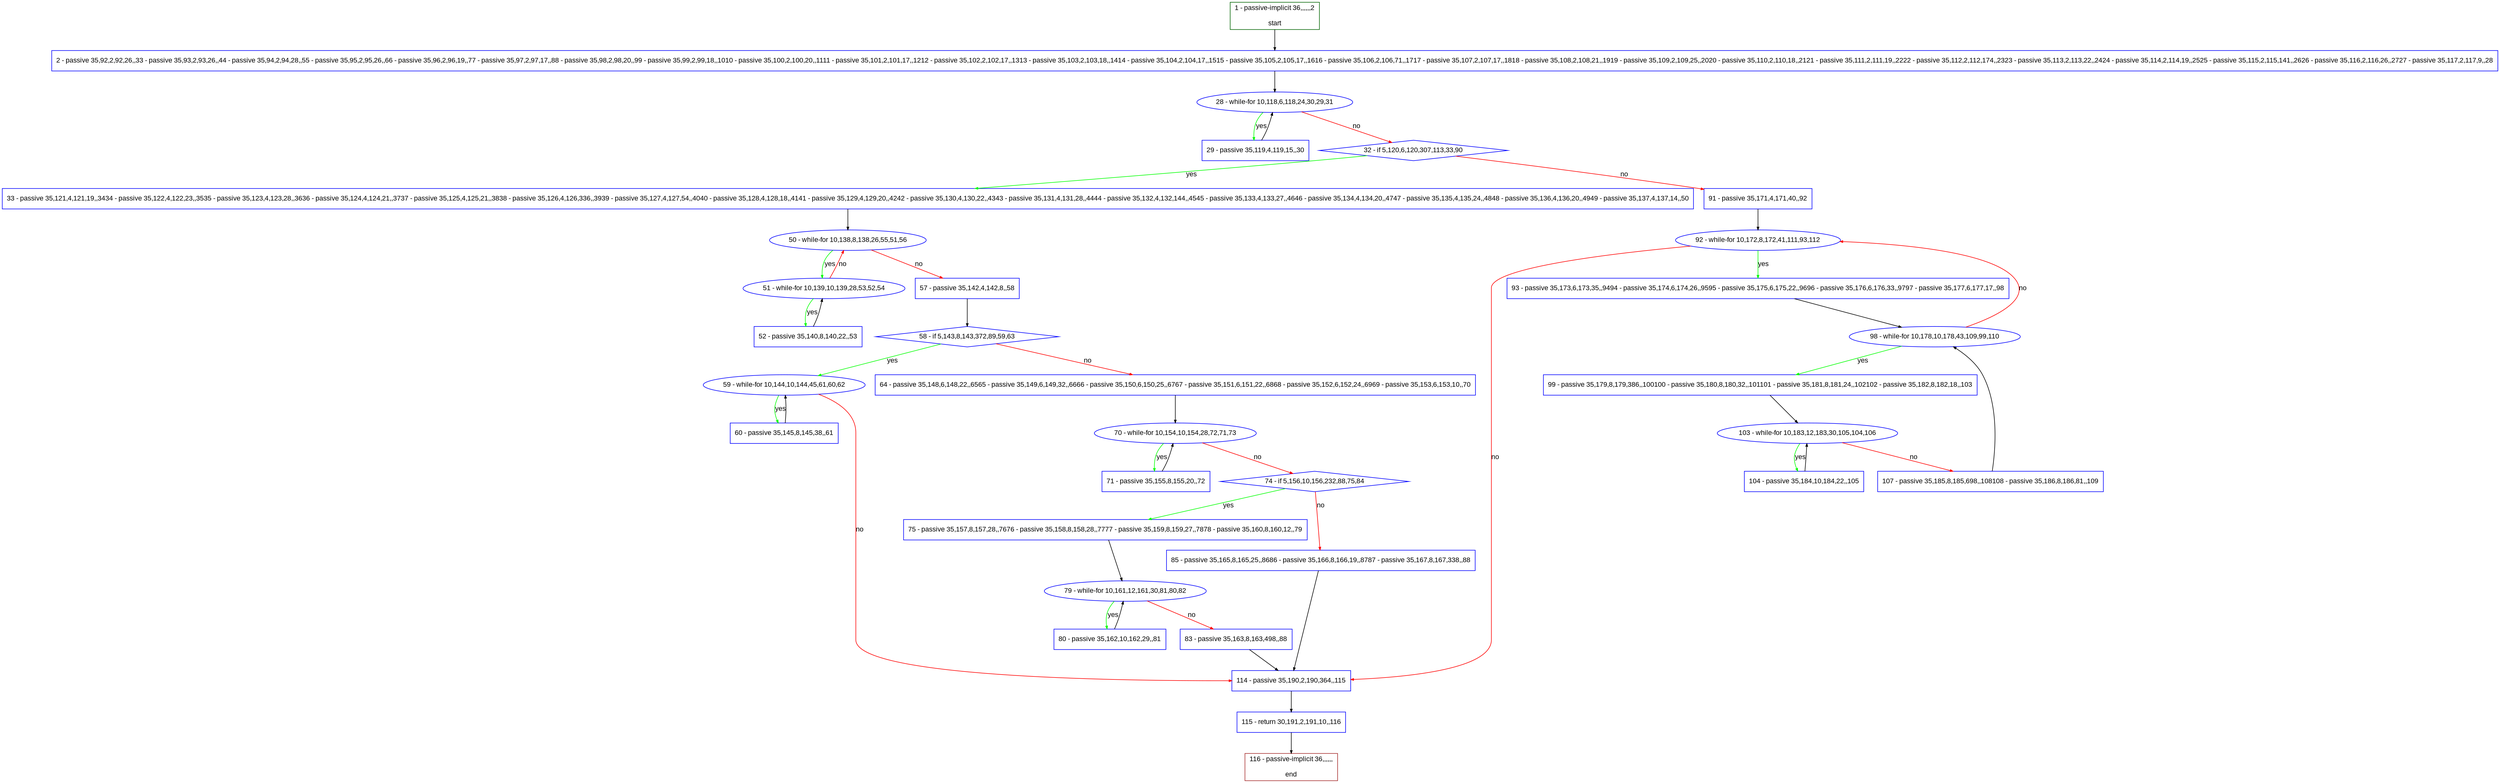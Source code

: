 digraph "" {
  graph [pack="true", label="", fontsize="12", packmode="clust", fontname="Arial", fillcolor="#FFFFCC", bgcolor="white", style="rounded,filled", compound="true"];
  node [node_initialized="no", label="", color="grey", fontsize="12", fillcolor="white", fontname="Arial", style="filled", shape="rectangle", compound="true", fixedsize="false"];
  edge [fontcolor="black", arrowhead="normal", arrowtail="none", arrowsize="0.5", ltail="", label="", color="black", fontsize="12", lhead="", fontname="Arial", dir="forward", compound="true"];
  __N1 [label="2 - passive 35,92,2,92,26,,33 - passive 35,93,2,93,26,,44 - passive 35,94,2,94,28,,55 - passive 35,95,2,95,26,,66 - passive 35,96,2,96,19,,77 - passive 35,97,2,97,17,,88 - passive 35,98,2,98,20,,99 - passive 35,99,2,99,18,,1010 - passive 35,100,2,100,20,,1111 - passive 35,101,2,101,17,,1212 - passive 35,102,2,102,17,,1313 - passive 35,103,2,103,18,,1414 - passive 35,104,2,104,17,,1515 - passive 35,105,2,105,17,,1616 - passive 35,106,2,106,71,,1717 - passive 35,107,2,107,17,,1818 - passive 35,108,2,108,21,,1919 - passive 35,109,2,109,25,,2020 - passive 35,110,2,110,18,,2121 - passive 35,111,2,111,19,,2222 - passive 35,112,2,112,174,,2323 - passive 35,113,2,113,22,,2424 - passive 35,114,2,114,19,,2525 - passive 35,115,2,115,141,,2626 - passive 35,116,2,116,26,,2727 - passive 35,117,2,117,9,,28", color="#0000ff", fillcolor="#ffffff", style="filled", shape="box"];
  __N2 [label="1 - passive-implicit 36,,,,,,2\n\nstart", color="#006400", fillcolor="#ffffff", style="filled", shape="box"];
  __N3 [label="28 - while-for 10,118,6,118,24,30,29,31", color="#0000ff", fillcolor="#ffffff", style="filled", shape="oval"];
  __N4 [label="29 - passive 35,119,4,119,15,,30", color="#0000ff", fillcolor="#ffffff", style="filled", shape="box"];
  __N5 [label="32 - if 5,120,6,120,307,113,33,90", color="#0000ff", fillcolor="#ffffff", style="filled", shape="diamond"];
  __N6 [label="33 - passive 35,121,4,121,19,,3434 - passive 35,122,4,122,23,,3535 - passive 35,123,4,123,28,,3636 - passive 35,124,4,124,21,,3737 - passive 35,125,4,125,21,,3838 - passive 35,126,4,126,336,,3939 - passive 35,127,4,127,54,,4040 - passive 35,128,4,128,18,,4141 - passive 35,129,4,129,20,,4242 - passive 35,130,4,130,22,,4343 - passive 35,131,4,131,28,,4444 - passive 35,132,4,132,144,,4545 - passive 35,133,4,133,27,,4646 - passive 35,134,4,134,20,,4747 - passive 35,135,4,135,24,,4848 - passive 35,136,4,136,20,,4949 - passive 35,137,4,137,14,,50", color="#0000ff", fillcolor="#ffffff", style="filled", shape="box"];
  __N7 [label="91 - passive 35,171,4,171,40,,92", color="#0000ff", fillcolor="#ffffff", style="filled", shape="box"];
  __N8 [label="50 - while-for 10,138,8,138,26,55,51,56", color="#0000ff", fillcolor="#ffffff", style="filled", shape="oval"];
  __N9 [label="51 - while-for 10,139,10,139,28,53,52,54", color="#0000ff", fillcolor="#ffffff", style="filled", shape="oval"];
  __N10 [label="57 - passive 35,142,4,142,8,,58", color="#0000ff", fillcolor="#ffffff", style="filled", shape="box"];
  __N11 [label="52 - passive 35,140,8,140,22,,53", color="#0000ff", fillcolor="#ffffff", style="filled", shape="box"];
  __N12 [label="58 - if 5,143,8,143,372,89,59,63", color="#0000ff", fillcolor="#ffffff", style="filled", shape="diamond"];
  __N13 [label="59 - while-for 10,144,10,144,45,61,60,62", color="#0000ff", fillcolor="#ffffff", style="filled", shape="oval"];
  __N14 [label="64 - passive 35,148,6,148,22,,6565 - passive 35,149,6,149,32,,6666 - passive 35,150,6,150,25,,6767 - passive 35,151,6,151,22,,6868 - passive 35,152,6,152,24,,6969 - passive 35,153,6,153,10,,70", color="#0000ff", fillcolor="#ffffff", style="filled", shape="box"];
  __N15 [label="60 - passive 35,145,8,145,38,,61", color="#0000ff", fillcolor="#ffffff", style="filled", shape="box"];
  __N16 [label="114 - passive 35,190,2,190,364,,115", color="#0000ff", fillcolor="#ffffff", style="filled", shape="box"];
  __N17 [label="70 - while-for 10,154,10,154,28,72,71,73", color="#0000ff", fillcolor="#ffffff", style="filled", shape="oval"];
  __N18 [label="71 - passive 35,155,8,155,20,,72", color="#0000ff", fillcolor="#ffffff", style="filled", shape="box"];
  __N19 [label="74 - if 5,156,10,156,232,88,75,84", color="#0000ff", fillcolor="#ffffff", style="filled", shape="diamond"];
  __N20 [label="75 - passive 35,157,8,157,28,,7676 - passive 35,158,8,158,28,,7777 - passive 35,159,8,159,27,,7878 - passive 35,160,8,160,12,,79", color="#0000ff", fillcolor="#ffffff", style="filled", shape="box"];
  __N21 [label="85 - passive 35,165,8,165,25,,8686 - passive 35,166,8,166,19,,8787 - passive 35,167,8,167,338,,88", color="#0000ff", fillcolor="#ffffff", style="filled", shape="box"];
  __N22 [label="79 - while-for 10,161,12,161,30,81,80,82", color="#0000ff", fillcolor="#ffffff", style="filled", shape="oval"];
  __N23 [label="80 - passive 35,162,10,162,29,,81", color="#0000ff", fillcolor="#ffffff", style="filled", shape="box"];
  __N24 [label="83 - passive 35,163,8,163,498,,88", color="#0000ff", fillcolor="#ffffff", style="filled", shape="box"];
  __N25 [label="92 - while-for 10,172,8,172,41,111,93,112", color="#0000ff", fillcolor="#ffffff", style="filled", shape="oval"];
  __N26 [label="93 - passive 35,173,6,173,35,,9494 - passive 35,174,6,174,26,,9595 - passive 35,175,6,175,22,,9696 - passive 35,176,6,176,33,,9797 - passive 35,177,6,177,17,,98", color="#0000ff", fillcolor="#ffffff", style="filled", shape="box"];
  __N27 [label="98 - while-for 10,178,10,178,43,109,99,110", color="#0000ff", fillcolor="#ffffff", style="filled", shape="oval"];
  __N28 [label="99 - passive 35,179,8,179,386,,100100 - passive 35,180,8,180,32,,101101 - passive 35,181,8,181,24,,102102 - passive 35,182,8,182,18,,103", color="#0000ff", fillcolor="#ffffff", style="filled", shape="box"];
  __N29 [label="103 - while-for 10,183,12,183,30,105,104,106", color="#0000ff", fillcolor="#ffffff", style="filled", shape="oval"];
  __N30 [label="104 - passive 35,184,10,184,22,,105", color="#0000ff", fillcolor="#ffffff", style="filled", shape="box"];
  __N31 [label="107 - passive 35,185,8,185,698,,108108 - passive 35,186,8,186,81,,109", color="#0000ff", fillcolor="#ffffff", style="filled", shape="box"];
  __N32 [label="115 - return 30,191,2,191,10,,116", color="#0000ff", fillcolor="#ffffff", style="filled", shape="box"];
  __N33 [label="116 - passive-implicit 36,,,,,,\n\nend", color="#a52a2a", fillcolor="#ffffff", style="filled", shape="box"];
  __N2 -> __N1 [arrowhead="normal", arrowtail="none", color="#000000", label="", dir="forward"];
  __N1 -> __N3 [arrowhead="normal", arrowtail="none", color="#000000", label="", dir="forward"];
  __N3 -> __N4 [arrowhead="normal", arrowtail="none", color="#00ff00", label="yes", dir="forward"];
  __N4 -> __N3 [arrowhead="normal", arrowtail="none", color="#000000", label="", dir="forward"];
  __N3 -> __N5 [arrowhead="normal", arrowtail="none", color="#ff0000", label="no", dir="forward"];
  __N5 -> __N6 [arrowhead="normal", arrowtail="none", color="#00ff00", label="yes", dir="forward"];
  __N5 -> __N7 [arrowhead="normal", arrowtail="none", color="#ff0000", label="no", dir="forward"];
  __N6 -> __N8 [arrowhead="normal", arrowtail="none", color="#000000", label="", dir="forward"];
  __N8 -> __N9 [arrowhead="normal", arrowtail="none", color="#00ff00", label="yes", dir="forward"];
  __N9 -> __N8 [arrowhead="normal", arrowtail="none", color="#ff0000", label="no", dir="forward"];
  __N8 -> __N10 [arrowhead="normal", arrowtail="none", color="#ff0000", label="no", dir="forward"];
  __N9 -> __N11 [arrowhead="normal", arrowtail="none", color="#00ff00", label="yes", dir="forward"];
  __N11 -> __N9 [arrowhead="normal", arrowtail="none", color="#000000", label="", dir="forward"];
  __N10 -> __N12 [arrowhead="normal", arrowtail="none", color="#000000", label="", dir="forward"];
  __N12 -> __N13 [arrowhead="normal", arrowtail="none", color="#00ff00", label="yes", dir="forward"];
  __N12 -> __N14 [arrowhead="normal", arrowtail="none", color="#ff0000", label="no", dir="forward"];
  __N13 -> __N15 [arrowhead="normal", arrowtail="none", color="#00ff00", label="yes", dir="forward"];
  __N15 -> __N13 [arrowhead="normal", arrowtail="none", color="#000000", label="", dir="forward"];
  __N13 -> __N16 [arrowhead="normal", arrowtail="none", color="#ff0000", label="no", dir="forward"];
  __N14 -> __N17 [arrowhead="normal", arrowtail="none", color="#000000", label="", dir="forward"];
  __N17 -> __N18 [arrowhead="normal", arrowtail="none", color="#00ff00", label="yes", dir="forward"];
  __N18 -> __N17 [arrowhead="normal", arrowtail="none", color="#000000", label="", dir="forward"];
  __N17 -> __N19 [arrowhead="normal", arrowtail="none", color="#ff0000", label="no", dir="forward"];
  __N19 -> __N20 [arrowhead="normal", arrowtail="none", color="#00ff00", label="yes", dir="forward"];
  __N19 -> __N21 [arrowhead="normal", arrowtail="none", color="#ff0000", label="no", dir="forward"];
  __N20 -> __N22 [arrowhead="normal", arrowtail="none", color="#000000", label="", dir="forward"];
  __N22 -> __N23 [arrowhead="normal", arrowtail="none", color="#00ff00", label="yes", dir="forward"];
  __N23 -> __N22 [arrowhead="normal", arrowtail="none", color="#000000", label="", dir="forward"];
  __N22 -> __N24 [arrowhead="normal", arrowtail="none", color="#ff0000", label="no", dir="forward"];
  __N24 -> __N16 [arrowhead="normal", arrowtail="none", color="#000000", label="", dir="forward"];
  __N21 -> __N16 [arrowhead="normal", arrowtail="none", color="#000000", label="", dir="forward"];
  __N7 -> __N25 [arrowhead="normal", arrowtail="none", color="#000000", label="", dir="forward"];
  __N25 -> __N26 [arrowhead="normal", arrowtail="none", color="#00ff00", label="yes", dir="forward"];
  __N25 -> __N16 [arrowhead="normal", arrowtail="none", color="#ff0000", label="no", dir="forward"];
  __N26 -> __N27 [arrowhead="normal", arrowtail="none", color="#000000", label="", dir="forward"];
  __N27 -> __N25 [arrowhead="normal", arrowtail="none", color="#ff0000", label="no", dir="forward"];
  __N27 -> __N28 [arrowhead="normal", arrowtail="none", color="#00ff00", label="yes", dir="forward"];
  __N28 -> __N29 [arrowhead="normal", arrowtail="none", color="#000000", label="", dir="forward"];
  __N29 -> __N30 [arrowhead="normal", arrowtail="none", color="#00ff00", label="yes", dir="forward"];
  __N30 -> __N29 [arrowhead="normal", arrowtail="none", color="#000000", label="", dir="forward"];
  __N29 -> __N31 [arrowhead="normal", arrowtail="none", color="#ff0000", label="no", dir="forward"];
  __N31 -> __N27 [arrowhead="normal", arrowtail="none", color="#000000", label="", dir="forward"];
  __N16 -> __N32 [arrowhead="normal", arrowtail="none", color="#000000", label="", dir="forward"];
  __N32 -> __N33 [arrowhead="normal", arrowtail="none", color="#000000", label="", dir="forward"];
}
